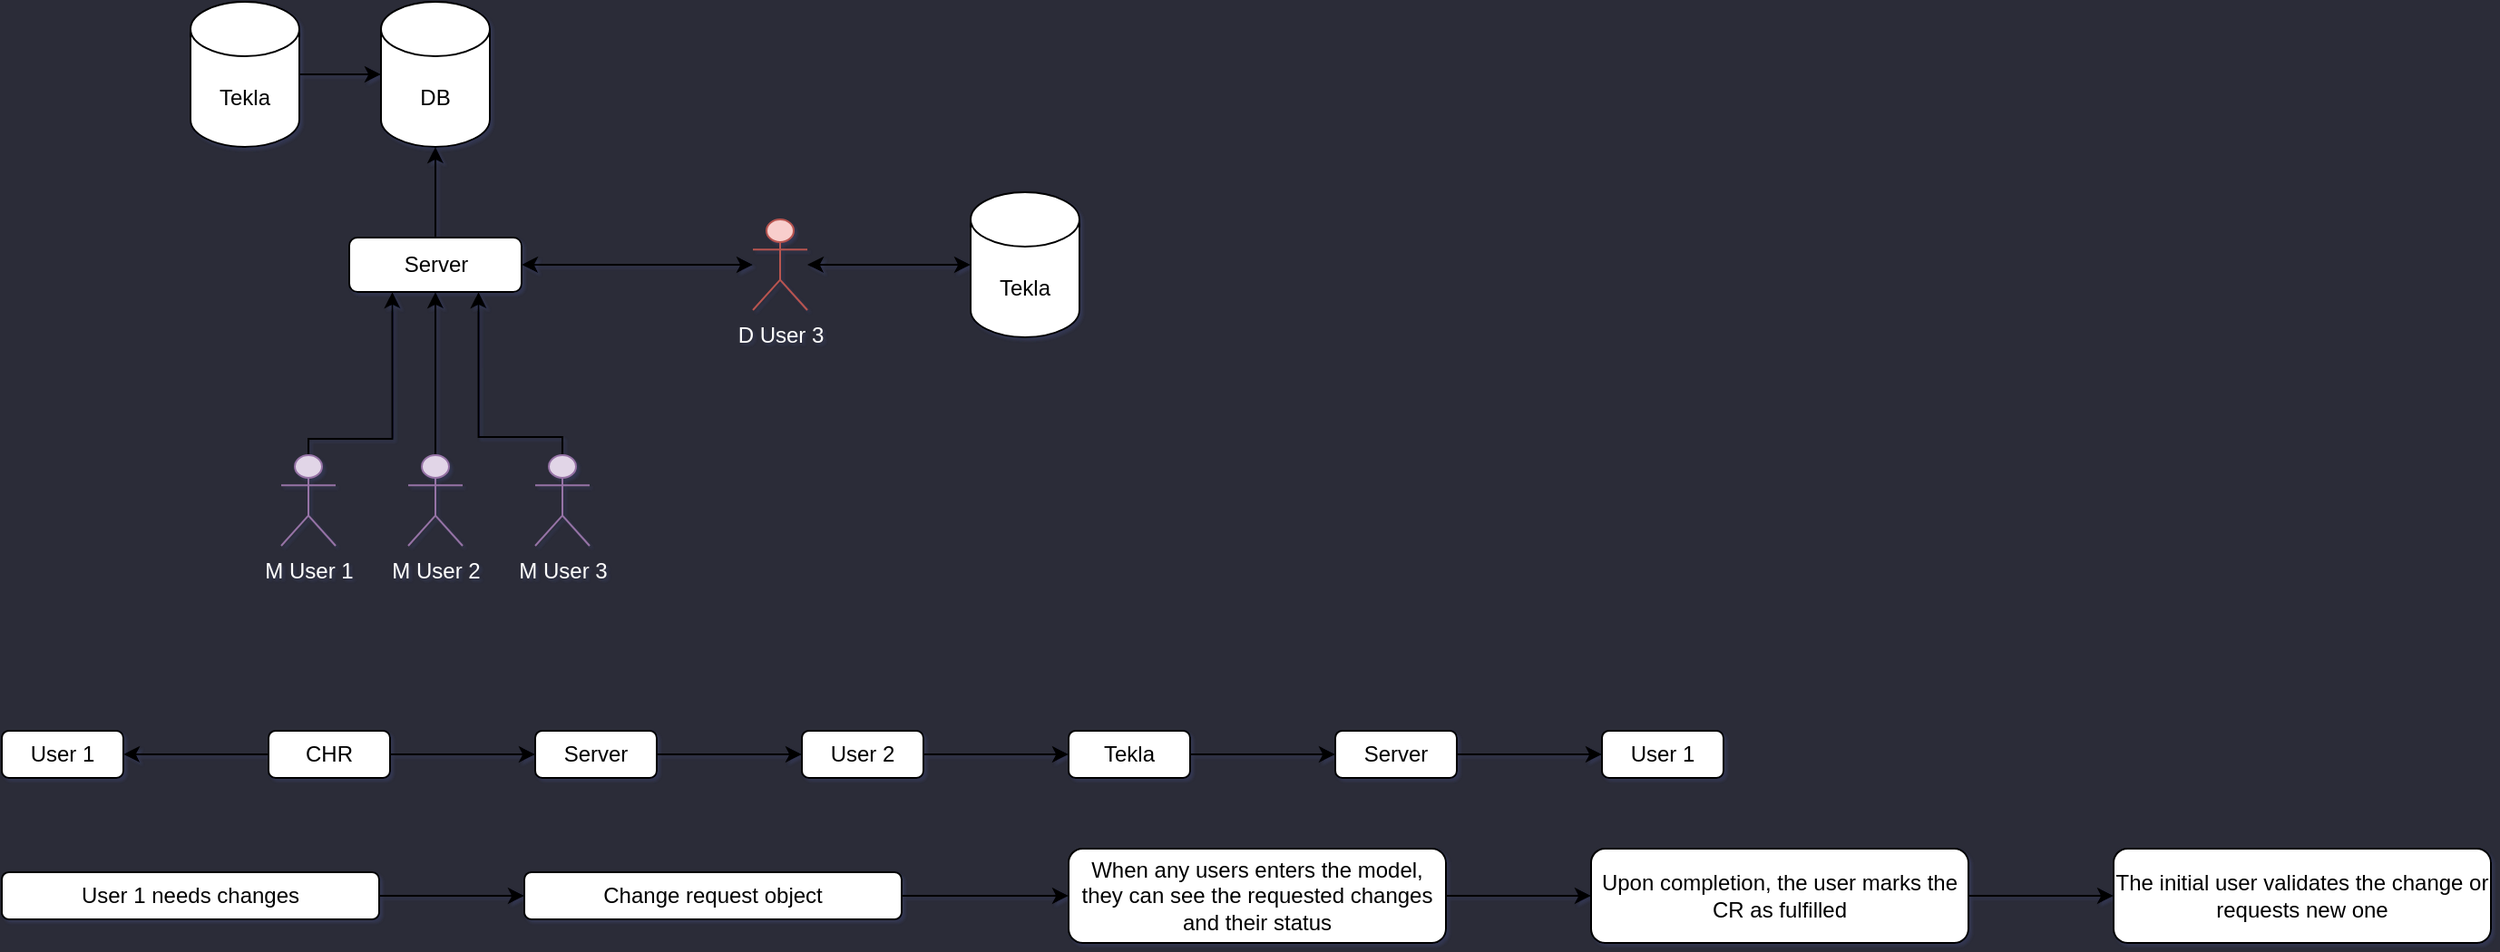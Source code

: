 <mxfile version="24.7.8">
  <diagram id="C5RBs43oDa-KdzZeNtuy" name="Page-1">
    <mxGraphModel dx="1687" dy="911" grid="1" gridSize="26" guides="1" tooltips="1" connect="1" arrows="1" fold="1" page="1" pageScale="1" pageWidth="2339" pageHeight="3300" background="#2B2C38" math="0" shadow="1">
      <root>
        <mxCell id="WIyWlLk6GJQsqaUBKTNV-0" />
        <mxCell id="WIyWlLk6GJQsqaUBKTNV-1" parent="WIyWlLk6GJQsqaUBKTNV-0" />
        <mxCell id="dpVUBXbJ4d0EwmAiKQ-G-7" style="edgeStyle=orthogonalEdgeStyle;rounded=0;orthogonalLoop=1;jettySize=auto;html=1;entryX=0.25;entryY=1;entryDx=0;entryDy=0;exitX=0.5;exitY=0;exitDx=0;exitDy=0;exitPerimeter=0;" edge="1" parent="WIyWlLk6GJQsqaUBKTNV-1" source="dpVUBXbJ4d0EwmAiKQ-G-1" target="dpVUBXbJ4d0EwmAiKQ-G-6">
          <mxGeometry relative="1" as="geometry">
            <mxPoint x="195" y="280" as="sourcePoint" />
            <Array as="points">
              <mxPoint x="195" y="281" />
              <mxPoint x="241" y="281" />
            </Array>
          </mxGeometry>
        </mxCell>
        <mxCell id="dpVUBXbJ4d0EwmAiKQ-G-1" value="&lt;font color=&quot;#ffffff&quot;&gt;M User 1&lt;/font&gt;" style="shape=umlActor;verticalLabelPosition=bottom;verticalAlign=top;html=1;outlineConnect=0;fillColor=#e1d5e7;strokeColor=#9673a6;" vertex="1" parent="WIyWlLk6GJQsqaUBKTNV-1">
          <mxGeometry x="180" y="290" width="30" height="50" as="geometry" />
        </mxCell>
        <mxCell id="dpVUBXbJ4d0EwmAiKQ-G-8" style="edgeStyle=orthogonalEdgeStyle;rounded=0;orthogonalLoop=1;jettySize=auto;html=1;entryX=0.5;entryY=1;entryDx=0;entryDy=0;" edge="1" parent="WIyWlLk6GJQsqaUBKTNV-1" source="dpVUBXbJ4d0EwmAiKQ-G-4" target="dpVUBXbJ4d0EwmAiKQ-G-6">
          <mxGeometry relative="1" as="geometry" />
        </mxCell>
        <mxCell id="dpVUBXbJ4d0EwmAiKQ-G-4" value="&lt;font color=&quot;#ffffff&quot;&gt;M User 2&lt;/font&gt;" style="shape=umlActor;verticalLabelPosition=bottom;verticalAlign=top;html=1;outlineConnect=0;fillColor=#e1d5e7;strokeColor=#9673a6;align=center;fontFamily=Helvetica;fontSize=12;fontColor=default;" vertex="1" parent="WIyWlLk6GJQsqaUBKTNV-1">
          <mxGeometry x="250" y="290" width="30" height="50" as="geometry" />
        </mxCell>
        <mxCell id="dpVUBXbJ4d0EwmAiKQ-G-9" style="edgeStyle=orthogonalEdgeStyle;rounded=0;orthogonalLoop=1;jettySize=auto;html=1;entryX=0.75;entryY=1;entryDx=0;entryDy=0;" edge="1" parent="WIyWlLk6GJQsqaUBKTNV-1" source="dpVUBXbJ4d0EwmAiKQ-G-5" target="dpVUBXbJ4d0EwmAiKQ-G-6">
          <mxGeometry relative="1" as="geometry">
            <Array as="points">
              <mxPoint x="335" y="280" />
              <mxPoint x="289" y="280" />
            </Array>
          </mxGeometry>
        </mxCell>
        <mxCell id="dpVUBXbJ4d0EwmAiKQ-G-5" value="&lt;font color=&quot;#fcfcfc&quot;&gt;M User 3&lt;/font&gt;" style="shape=umlActor;verticalLabelPosition=bottom;verticalAlign=top;html=1;outlineConnect=0;fillColor=#e1d5e7;strokeColor=#9673a6;align=center;fontFamily=Helvetica;fontSize=12;fontColor=default;" vertex="1" parent="WIyWlLk6GJQsqaUBKTNV-1">
          <mxGeometry x="320" y="290" width="30" height="50" as="geometry" />
        </mxCell>
        <mxCell id="dpVUBXbJ4d0EwmAiKQ-G-11" value="" style="edgeStyle=orthogonalEdgeStyle;rounded=0;orthogonalLoop=1;jettySize=auto;html=1;" edge="1" parent="WIyWlLk6GJQsqaUBKTNV-1" source="dpVUBXbJ4d0EwmAiKQ-G-6" target="dpVUBXbJ4d0EwmAiKQ-G-10">
          <mxGeometry relative="1" as="geometry" />
        </mxCell>
        <mxCell id="dpVUBXbJ4d0EwmAiKQ-G-6" value="Server" style="rounded=1;whiteSpace=wrap;html=1;" vertex="1" parent="WIyWlLk6GJQsqaUBKTNV-1">
          <mxGeometry x="217.5" y="170" width="95" height="30" as="geometry" />
        </mxCell>
        <mxCell id="dpVUBXbJ4d0EwmAiKQ-G-10" value="DB" style="shape=cylinder3;whiteSpace=wrap;html=1;boundedLbl=1;backgroundOutline=1;size=15;" vertex="1" parent="WIyWlLk6GJQsqaUBKTNV-1">
          <mxGeometry x="235" y="40" width="60" height="80" as="geometry" />
        </mxCell>
        <mxCell id="dpVUBXbJ4d0EwmAiKQ-G-13" value="" style="edgeStyle=orthogonalEdgeStyle;rounded=0;orthogonalLoop=1;jettySize=auto;html=1;" edge="1" parent="WIyWlLk6GJQsqaUBKTNV-1" source="dpVUBXbJ4d0EwmAiKQ-G-12" target="dpVUBXbJ4d0EwmAiKQ-G-10">
          <mxGeometry relative="1" as="geometry" />
        </mxCell>
        <mxCell id="dpVUBXbJ4d0EwmAiKQ-G-12" value="Tekla" style="shape=cylinder3;whiteSpace=wrap;html=1;boundedLbl=1;backgroundOutline=1;size=15;" vertex="1" parent="WIyWlLk6GJQsqaUBKTNV-1">
          <mxGeometry x="130" y="40" width="60" height="80" as="geometry" />
        </mxCell>
        <mxCell id="dpVUBXbJ4d0EwmAiKQ-G-15" style="edgeStyle=orthogonalEdgeStyle;rounded=0;orthogonalLoop=1;jettySize=auto;html=1;entryX=1;entryY=0.5;entryDx=0;entryDy=0;sourcePerimeterSpacing=0;startArrow=classic;startFill=1;" edge="1" parent="WIyWlLk6GJQsqaUBKTNV-1" source="dpVUBXbJ4d0EwmAiKQ-G-14" target="dpVUBXbJ4d0EwmAiKQ-G-6">
          <mxGeometry relative="1" as="geometry" />
        </mxCell>
        <mxCell id="dpVUBXbJ4d0EwmAiKQ-G-17" value="" style="edgeStyle=orthogonalEdgeStyle;rounded=0;orthogonalLoop=1;jettySize=auto;html=1;sourcePerimeterSpacing=0;startArrow=classic;startFill=1;" edge="1" parent="WIyWlLk6GJQsqaUBKTNV-1" source="dpVUBXbJ4d0EwmAiKQ-G-14" target="dpVUBXbJ4d0EwmAiKQ-G-16">
          <mxGeometry relative="1" as="geometry" />
        </mxCell>
        <mxCell id="dpVUBXbJ4d0EwmAiKQ-G-14" value="&lt;font color=&quot;#ffffff&quot;&gt;D User 3&lt;/font&gt;" style="shape=umlActor;verticalLabelPosition=bottom;verticalAlign=top;html=1;outlineConnect=0;fillColor=#f8cecc;strokeColor=#b85450;" vertex="1" parent="WIyWlLk6GJQsqaUBKTNV-1">
          <mxGeometry x="440" y="160" width="30" height="50" as="geometry" />
        </mxCell>
        <mxCell id="dpVUBXbJ4d0EwmAiKQ-G-16" value="Tekla" style="shape=cylinder3;whiteSpace=wrap;html=1;boundedLbl=1;backgroundOutline=1;size=15;" vertex="1" parent="WIyWlLk6GJQsqaUBKTNV-1">
          <mxGeometry x="560" y="145" width="60" height="80" as="geometry" />
        </mxCell>
        <mxCell id="dpVUBXbJ4d0EwmAiKQ-G-26" value="" style="edgeStyle=orthogonalEdgeStyle;rounded=0;orthogonalLoop=1;jettySize=auto;html=1;" edge="1" parent="WIyWlLk6GJQsqaUBKTNV-1" source="dpVUBXbJ4d0EwmAiKQ-G-24" target="dpVUBXbJ4d0EwmAiKQ-G-25">
          <mxGeometry relative="1" as="geometry" />
        </mxCell>
        <mxCell id="dpVUBXbJ4d0EwmAiKQ-G-30" value="" style="edgeStyle=orthogonalEdgeStyle;rounded=0;orthogonalLoop=1;jettySize=auto;html=1;" edge="1" parent="WIyWlLk6GJQsqaUBKTNV-1" source="dpVUBXbJ4d0EwmAiKQ-G-24" target="dpVUBXbJ4d0EwmAiKQ-G-29">
          <mxGeometry relative="1" as="geometry" />
        </mxCell>
        <mxCell id="dpVUBXbJ4d0EwmAiKQ-G-24" value="CHR" style="rounded=1;whiteSpace=wrap;html=1;" vertex="1" parent="WIyWlLk6GJQsqaUBKTNV-1">
          <mxGeometry x="173" y="442" width="67" height="26" as="geometry" />
        </mxCell>
        <mxCell id="dpVUBXbJ4d0EwmAiKQ-G-28" value="" style="edgeStyle=orthogonalEdgeStyle;rounded=0;orthogonalLoop=1;jettySize=auto;html=1;" edge="1" parent="WIyWlLk6GJQsqaUBKTNV-1" source="dpVUBXbJ4d0EwmAiKQ-G-25" target="dpVUBXbJ4d0EwmAiKQ-G-27">
          <mxGeometry relative="1" as="geometry" />
        </mxCell>
        <mxCell id="dpVUBXbJ4d0EwmAiKQ-G-25" value="Server" style="rounded=1;whiteSpace=wrap;html=1;" vertex="1" parent="WIyWlLk6GJQsqaUBKTNV-1">
          <mxGeometry x="320" y="442" width="67" height="26" as="geometry" />
        </mxCell>
        <mxCell id="dpVUBXbJ4d0EwmAiKQ-G-32" value="" style="edgeStyle=orthogonalEdgeStyle;rounded=0;orthogonalLoop=1;jettySize=auto;html=1;" edge="1" parent="WIyWlLk6GJQsqaUBKTNV-1" source="dpVUBXbJ4d0EwmAiKQ-G-27" target="dpVUBXbJ4d0EwmAiKQ-G-31">
          <mxGeometry relative="1" as="geometry" />
        </mxCell>
        <mxCell id="dpVUBXbJ4d0EwmAiKQ-G-27" value="User 2" style="rounded=1;whiteSpace=wrap;html=1;" vertex="1" parent="WIyWlLk6GJQsqaUBKTNV-1">
          <mxGeometry x="467" y="442" width="67" height="26" as="geometry" />
        </mxCell>
        <mxCell id="dpVUBXbJ4d0EwmAiKQ-G-29" value="User 1" style="rounded=1;whiteSpace=wrap;html=1;" vertex="1" parent="WIyWlLk6GJQsqaUBKTNV-1">
          <mxGeometry x="26" y="442" width="67" height="26" as="geometry" />
        </mxCell>
        <mxCell id="dpVUBXbJ4d0EwmAiKQ-G-34" value="" style="edgeStyle=orthogonalEdgeStyle;rounded=0;orthogonalLoop=1;jettySize=auto;html=1;" edge="1" parent="WIyWlLk6GJQsqaUBKTNV-1" source="dpVUBXbJ4d0EwmAiKQ-G-31" target="dpVUBXbJ4d0EwmAiKQ-G-33">
          <mxGeometry relative="1" as="geometry" />
        </mxCell>
        <mxCell id="dpVUBXbJ4d0EwmAiKQ-G-31" value="Tekla" style="rounded=1;whiteSpace=wrap;html=1;" vertex="1" parent="WIyWlLk6GJQsqaUBKTNV-1">
          <mxGeometry x="614" y="442" width="67" height="26" as="geometry" />
        </mxCell>
        <mxCell id="dpVUBXbJ4d0EwmAiKQ-G-36" value="" style="edgeStyle=orthogonalEdgeStyle;rounded=0;orthogonalLoop=1;jettySize=auto;html=1;" edge="1" parent="WIyWlLk6GJQsqaUBKTNV-1" source="dpVUBXbJ4d0EwmAiKQ-G-33" target="dpVUBXbJ4d0EwmAiKQ-G-35">
          <mxGeometry relative="1" as="geometry" />
        </mxCell>
        <mxCell id="dpVUBXbJ4d0EwmAiKQ-G-33" value="Server" style="rounded=1;whiteSpace=wrap;html=1;" vertex="1" parent="WIyWlLk6GJQsqaUBKTNV-1">
          <mxGeometry x="761" y="442" width="67" height="26" as="geometry" />
        </mxCell>
        <mxCell id="dpVUBXbJ4d0EwmAiKQ-G-35" value="User 1" style="rounded=1;whiteSpace=wrap;html=1;" vertex="1" parent="WIyWlLk6GJQsqaUBKTNV-1">
          <mxGeometry x="908" y="442" width="67" height="26" as="geometry" />
        </mxCell>
        <mxCell id="dpVUBXbJ4d0EwmAiKQ-G-39" value="" style="edgeStyle=orthogonalEdgeStyle;rounded=0;orthogonalLoop=1;jettySize=auto;html=1;" edge="1" parent="WIyWlLk6GJQsqaUBKTNV-1" source="dpVUBXbJ4d0EwmAiKQ-G-37" target="dpVUBXbJ4d0EwmAiKQ-G-38">
          <mxGeometry relative="1" as="geometry" />
        </mxCell>
        <mxCell id="dpVUBXbJ4d0EwmAiKQ-G-37" value="User 1 needs changes" style="rounded=1;whiteSpace=wrap;html=1;" vertex="1" parent="WIyWlLk6GJQsqaUBKTNV-1">
          <mxGeometry x="26" y="520" width="208" height="26" as="geometry" />
        </mxCell>
        <mxCell id="dpVUBXbJ4d0EwmAiKQ-G-41" value="" style="edgeStyle=orthogonalEdgeStyle;rounded=0;orthogonalLoop=1;jettySize=auto;html=1;" edge="1" parent="WIyWlLk6GJQsqaUBKTNV-1" source="dpVUBXbJ4d0EwmAiKQ-G-38" target="dpVUBXbJ4d0EwmAiKQ-G-40">
          <mxGeometry relative="1" as="geometry" />
        </mxCell>
        <mxCell id="dpVUBXbJ4d0EwmAiKQ-G-38" value="Change request object" style="rounded=1;whiteSpace=wrap;html=1;" vertex="1" parent="WIyWlLk6GJQsqaUBKTNV-1">
          <mxGeometry x="314" y="520" width="208" height="26" as="geometry" />
        </mxCell>
        <mxCell id="dpVUBXbJ4d0EwmAiKQ-G-43" value="" style="edgeStyle=orthogonalEdgeStyle;rounded=0;orthogonalLoop=1;jettySize=auto;html=1;" edge="1" parent="WIyWlLk6GJQsqaUBKTNV-1" source="dpVUBXbJ4d0EwmAiKQ-G-40" target="dpVUBXbJ4d0EwmAiKQ-G-42">
          <mxGeometry relative="1" as="geometry" />
        </mxCell>
        <mxCell id="dpVUBXbJ4d0EwmAiKQ-G-40" value="When any users enters the model, they can see the requested changes and their status" style="rounded=1;whiteSpace=wrap;html=1;" vertex="1" parent="WIyWlLk6GJQsqaUBKTNV-1">
          <mxGeometry x="614" y="507" width="208" height="52" as="geometry" />
        </mxCell>
        <mxCell id="dpVUBXbJ4d0EwmAiKQ-G-45" value="" style="edgeStyle=orthogonalEdgeStyle;rounded=0;orthogonalLoop=1;jettySize=auto;html=1;" edge="1" parent="WIyWlLk6GJQsqaUBKTNV-1" source="dpVUBXbJ4d0EwmAiKQ-G-42" target="dpVUBXbJ4d0EwmAiKQ-G-44">
          <mxGeometry relative="1" as="geometry" />
        </mxCell>
        <mxCell id="dpVUBXbJ4d0EwmAiKQ-G-42" value="Upon completion, the user marks the CR as fulfilled" style="rounded=1;whiteSpace=wrap;html=1;" vertex="1" parent="WIyWlLk6GJQsqaUBKTNV-1">
          <mxGeometry x="902" y="507" width="208" height="52" as="geometry" />
        </mxCell>
        <mxCell id="dpVUBXbJ4d0EwmAiKQ-G-44" value="The initial user validates the change or requests new one" style="rounded=1;whiteSpace=wrap;html=1;" vertex="1" parent="WIyWlLk6GJQsqaUBKTNV-1">
          <mxGeometry x="1190" y="507" width="208" height="52" as="geometry" />
        </mxCell>
      </root>
    </mxGraphModel>
  </diagram>
</mxfile>
